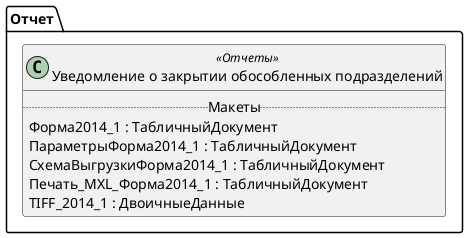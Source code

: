 ﻿@startuml РегламентированноеУведомлениеЗакрытиеОбособленныхПодразделений
'!include templates.wsd
'..\include templates.wsd
class Отчет.РегламентированноеУведомлениеЗакрытиеОбособленныхПодразделений as "Уведомление о закрытии обособленных подразделений" <<Отчеты>>
{
..Макеты..
Форма2014_1 : ТабличныйДокумент
ПараметрыФорма2014_1 : ТабличныйДокумент
СхемаВыгрузкиФорма2014_1 : ТабличныйДокумент
Печать_MXL_Форма2014_1 : ТабличныйДокумент
TIFF_2014_1 : ДвоичныеДанные
}
@enduml
